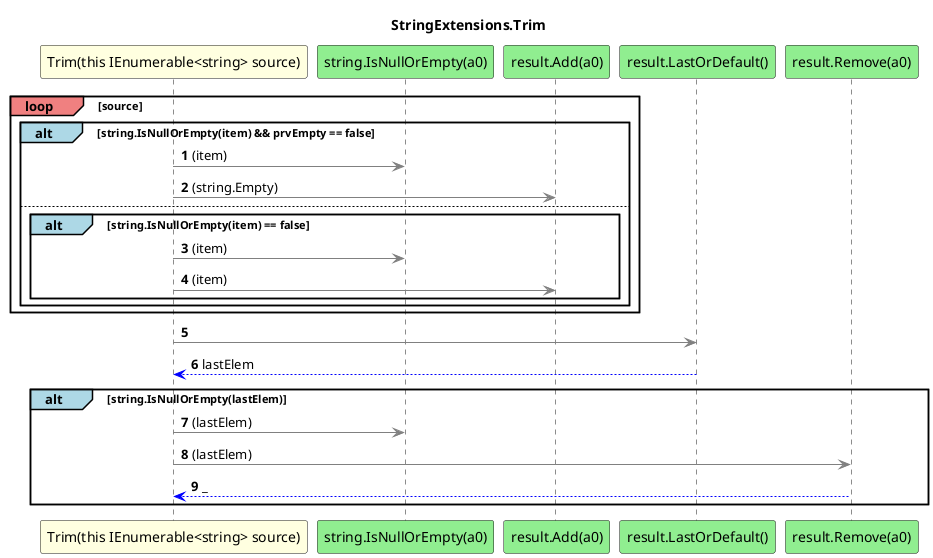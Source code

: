 @startuml StringExtensions.Trim
title StringExtensions.Trim
participant "Trim(this IEnumerable<string> source)" as Trim_p0 #LightYellow
participant "string.IsNullOrEmpty(a0)" as string_IsNullOrEmpty_a0 #LightGreen
participant "result.Add(a0)" as result_Add_a0 #LightGreen
participant "result.LastOrDefault()" as result_LastOrDefault #LightGreen
participant "result.Remove(a0)" as result_Remove_a0 #LightGreen
autonumber
loop#LightCoral source
    alt#LightBlue string.IsNullOrEmpty(item) && prvEmpty == false
        Trim_p0 -[#grey]> string_IsNullOrEmpty_a0 : (item)
        Trim_p0 -[#grey]> result_Add_a0 : (string.Empty)
        else
            alt#LightBlue string.IsNullOrEmpty(item) == false
                Trim_p0 -[#grey]> string_IsNullOrEmpty_a0 : (item)
                Trim_p0 -[#grey]> result_Add_a0 : (item)
            end
    end
end
Trim_p0 -[#grey]> result_LastOrDefault
result_LastOrDefault -[#blue]-> Trim_p0 : lastElem
alt#LightBlue string.IsNullOrEmpty(lastElem)
    Trim_p0 -[#grey]> string_IsNullOrEmpty_a0 : (lastElem)
    Trim_p0 -[#grey]> result_Remove_a0 : (lastElem)
    result_Remove_a0 -[#blue]-> Trim_p0 : _
end
@enduml
